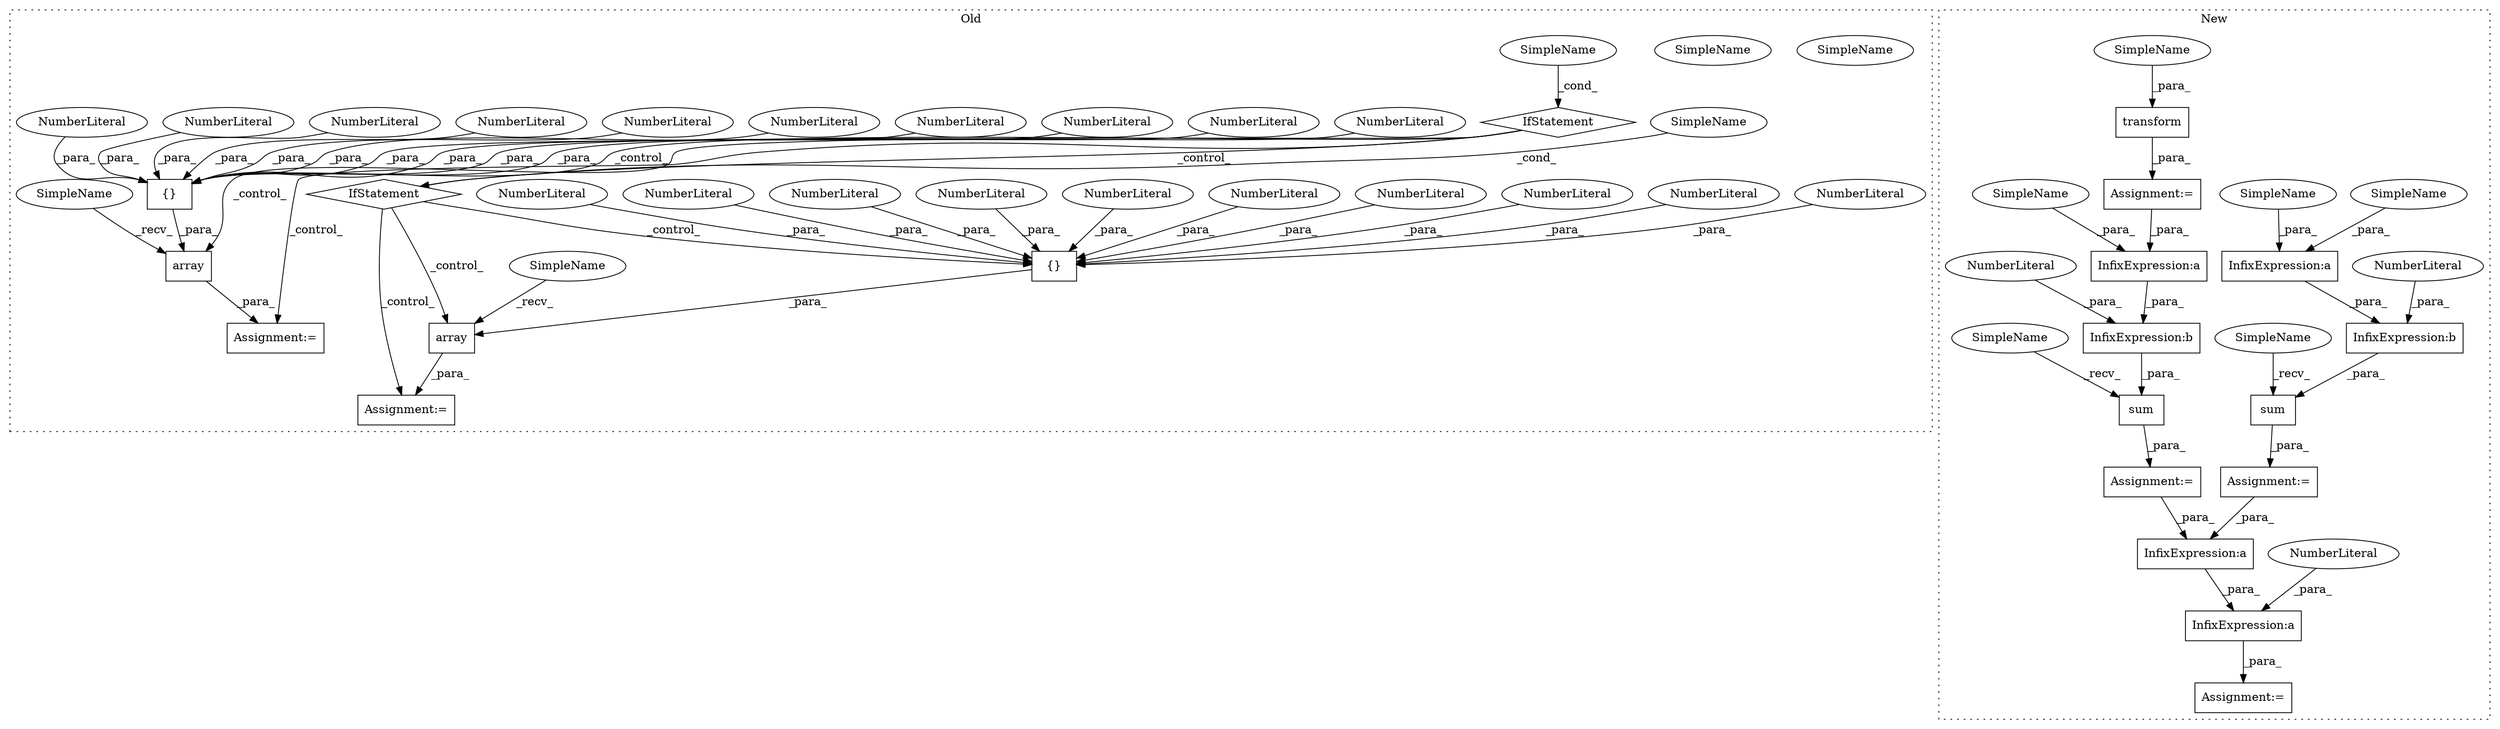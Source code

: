 digraph G {
subgraph cluster0 {
1 [label="{}" a="4" s="19958,20079" l="1,1" shape="box"];
4 [label="Assignment:=" a="7" s="19934" l="1" shape="box"];
19 [label="IfStatement" a="25" s="19891,19908" l="4,2" shape="diamond"];
20 [label="{}" a="4" s="20167,20288" l="1,1" shape="box"];
21 [label="SimpleName" a="42" s="20103" l="14" shape="ellipse"];
22 [label="IfStatement" a="25" s="20099,20117" l="4,2" shape="diamond"];
23 [label="SimpleName" a="42" s="19895" l="13" shape="ellipse"];
24 [label="Assignment:=" a="7" s="20143" l="1" shape="box"];
25 [label="NumberLiteral" a="34" s="19972" l="12" shape="ellipse"];
26 [label="NumberLiteral" a="34" s="20068" l="11" shape="ellipse"];
27 [label="NumberLiteral" a="34" s="20241" l="11" shape="ellipse"];
28 [label="NumberLiteral" a="34" s="20277" l="11" shape="ellipse"];
29 [label="NumberLiteral" a="34" s="19959" l="12" shape="ellipse"];
30 [label="NumberLiteral" a="34" s="20168" l="12" shape="ellipse"];
31 [label="NumberLiteral" a="34" s="20020" l="11" shape="ellipse"];
32 [label="NumberLiteral" a="34" s="20206" l="10" shape="ellipse"];
33 [label="NumberLiteral" a="34" s="20056" l="11" shape="ellipse"];
34 [label="NumberLiteral" a="34" s="20008" l="11" shape="ellipse"];
35 [label="NumberLiteral" a="34" s="20217" l="11" shape="ellipse"];
36 [label="NumberLiteral" a="34" s="20044" l="11" shape="ellipse"];
37 [label="NumberLiteral" a="34" s="20181" l="12" shape="ellipse"];
38 [label="NumberLiteral" a="34" s="20229" l="11" shape="ellipse"];
39 [label="NumberLiteral" a="34" s="19997" l="10" shape="ellipse"];
40 [label="NumberLiteral" a="34" s="19985" l="11" shape="ellipse"];
41 [label="NumberLiteral" a="34" s="20032" l="11" shape="ellipse"];
42 [label="NumberLiteral" a="34" s="20194" l="11" shape="ellipse"];
43 [label="NumberLiteral" a="34" s="20253" l="11" shape="ellipse"];
44 [label="NumberLiteral" a="34" s="20265" l="11" shape="ellipse"];
45 [label="array" a="32" s="20150,20289" l="6,1" shape="box"];
46 [label="array" a="32" s="19941,20080" l="6,1" shape="box"];
47 [label="SimpleName" a="42" s="19895" l="13" shape="ellipse"];
52 [label="SimpleName" a="42" s="20144" l="5" shape="ellipse"];
53 [label="SimpleName" a="42" s="19935" l="5" shape="ellipse"];
54 [label="SimpleName" a="42" s="20103" l="14" shape="ellipse"];
label = "Old";
style="dotted";
}
subgraph cluster1 {
2 [label="sum" a="32" s="20339,20364" l="4,1" shape="box"];
3 [label="Assignment:=" a="7" s="20429" l="1" shape="box"];
5 [label="Assignment:=" a="7" s="20285" l="1" shape="box"];
6 [label="Assignment:=" a="7" s="20332" l="1" shape="box"];
7 [label="InfixExpression:a" a="27" s="20434" l="3" shape="box"];
8 [label="InfixExpression:a" a="27" s="20450" l="3" shape="box"];
9 [label="NumberLiteral" a="34" s="20431" l="3" shape="ellipse"];
10 [label="InfixExpression:a" a="27" s="20350" l="3" shape="box"];
11 [label="InfixExpression:b" a="27" s="20360" l="3" shape="box"];
12 [label="NumberLiteral" a="34" s="20363" l="1" shape="ellipse"];
13 [label="Assignment:=" a="7" s="20383" l="1" shape="box"];
14 [label="sum" a="32" s="20390,20415" l="4,1" shape="box"];
15 [label="InfixExpression:a" a="27" s="20401" l="3" shape="box"];
16 [label="InfixExpression:b" a="27" s="20411" l="3" shape="box"];
17 [label="NumberLiteral" a="34" s="20414" l="1" shape="ellipse"];
18 [label="transform" a="32" s="20294,20310" l="10,1" shape="box"];
48 [label="SimpleName" a="42" s="20344" l="6" shape="ellipse"];
49 [label="SimpleName" a="42" s="20395" l="6" shape="ellipse"];
50 [label="SimpleName" a="42" s="20304" l="6" shape="ellipse"];
51 [label="SimpleName" a="42" s="20353" l="6" shape="ellipse"];
55 [label="SimpleName" a="42" s="20333" l="5" shape="ellipse"];
56 [label="SimpleName" a="42" s="20384" l="5" shape="ellipse"];
label = "New";
style="dotted";
}
1 -> 46 [label="_para_"];
2 -> 6 [label="_para_"];
5 -> 15 [label="_para_"];
6 -> 8 [label="_para_"];
7 -> 3 [label="_para_"];
8 -> 7 [label="_para_"];
9 -> 7 [label="_para_"];
10 -> 11 [label="_para_"];
11 -> 2 [label="_para_"];
12 -> 11 [label="_para_"];
13 -> 8 [label="_para_"];
14 -> 13 [label="_para_"];
15 -> 16 [label="_para_"];
16 -> 14 [label="_para_"];
17 -> 16 [label="_para_"];
18 -> 5 [label="_para_"];
19 -> 46 [label="_control_"];
19 -> 1 [label="_control_"];
19 -> 22 [label="_control_"];
19 -> 4 [label="_control_"];
20 -> 45 [label="_para_"];
22 -> 24 [label="_control_"];
22 -> 45 [label="_control_"];
22 -> 20 [label="_control_"];
25 -> 1 [label="_para_"];
26 -> 1 [label="_para_"];
27 -> 20 [label="_para_"];
28 -> 20 [label="_para_"];
29 -> 1 [label="_para_"];
30 -> 20 [label="_para_"];
31 -> 1 [label="_para_"];
32 -> 20 [label="_para_"];
33 -> 1 [label="_para_"];
34 -> 1 [label="_para_"];
35 -> 20 [label="_para_"];
36 -> 1 [label="_para_"];
37 -> 20 [label="_para_"];
38 -> 20 [label="_para_"];
39 -> 1 [label="_para_"];
40 -> 1 [label="_para_"];
41 -> 1 [label="_para_"];
42 -> 20 [label="_para_"];
43 -> 20 [label="_para_"];
44 -> 20 [label="_para_"];
45 -> 24 [label="_para_"];
46 -> 4 [label="_para_"];
47 -> 19 [label="_cond_"];
48 -> 10 [label="_para_"];
49 -> 15 [label="_para_"];
50 -> 18 [label="_para_"];
51 -> 10 [label="_para_"];
52 -> 45 [label="_recv_"];
53 -> 46 [label="_recv_"];
54 -> 22 [label="_cond_"];
55 -> 2 [label="_recv_"];
56 -> 14 [label="_recv_"];
}
